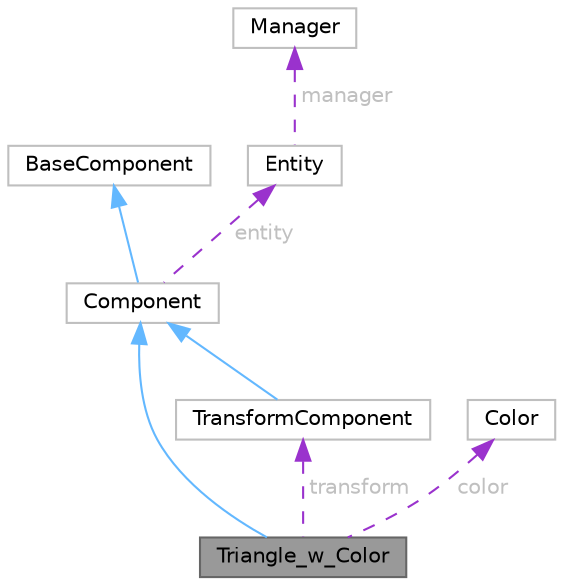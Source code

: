 digraph "Triangle_w_Color"
{
 // LATEX_PDF_SIZE
  bgcolor="transparent";
  edge [fontname=Helvetica,fontsize=10,labelfontname=Helvetica,labelfontsize=10];
  node [fontname=Helvetica,fontsize=10,shape=box,height=0.2,width=0.4];
  Node1 [id="Node000001",label="Triangle_w_Color",height=0.2,width=0.4,color="gray40", fillcolor="grey60", style="filled", fontcolor="black",tooltip=" "];
  Node2 -> Node1 [id="edge8_Node000001_Node000002",dir="back",color="steelblue1",style="solid",tooltip=" "];
  Node2 [id="Node000002",label="Component",height=0.2,width=0.4,color="grey75", fillcolor="white", style="filled",URL="$classComponent.html",tooltip=" "];
  Node3 -> Node2 [id="edge9_Node000002_Node000003",dir="back",color="steelblue1",style="solid",tooltip=" "];
  Node3 [id="Node000003",label="BaseComponent",height=0.2,width=0.4,color="grey75", fillcolor="white", style="filled",URL="$classBaseComponent.html",tooltip=" "];
  Node4 -> Node2 [id="edge10_Node000002_Node000004",dir="back",color="darkorchid3",style="dashed",tooltip=" ",label=" entity",fontcolor="grey" ];
  Node4 [id="Node000004",label="Entity",height=0.2,width=0.4,color="grey75", fillcolor="white", style="filled",URL="$classEntity.html",tooltip=" "];
  Node5 -> Node4 [id="edge11_Node000004_Node000005",dir="back",color="darkorchid3",style="dashed",tooltip=" ",label=" manager",fontcolor="grey" ];
  Node5 [id="Node000005",label="Manager",height=0.2,width=0.4,color="grey75", fillcolor="white", style="filled",URL="$classManager.html",tooltip=" "];
  Node6 -> Node1 [id="edge12_Node000001_Node000006",dir="back",color="darkorchid3",style="dashed",tooltip=" ",label=" color",fontcolor="grey" ];
  Node6 [id="Node000006",label="Color",height=0.2,width=0.4,color="grey75", fillcolor="white", style="filled",URL="$structColor.html",tooltip=" "];
  Node7 -> Node1 [id="edge13_Node000001_Node000007",dir="back",color="darkorchid3",style="dashed",tooltip=" ",label=" transform",fontcolor="grey" ];
  Node7 [id="Node000007",label="TransformComponent",height=0.2,width=0.4,color="grey75", fillcolor="white", style="filled",URL="$classTransformComponent.html",tooltip=" "];
  Node2 -> Node7 [id="edge14_Node000007_Node000002",dir="back",color="steelblue1",style="solid",tooltip=" "];
}
